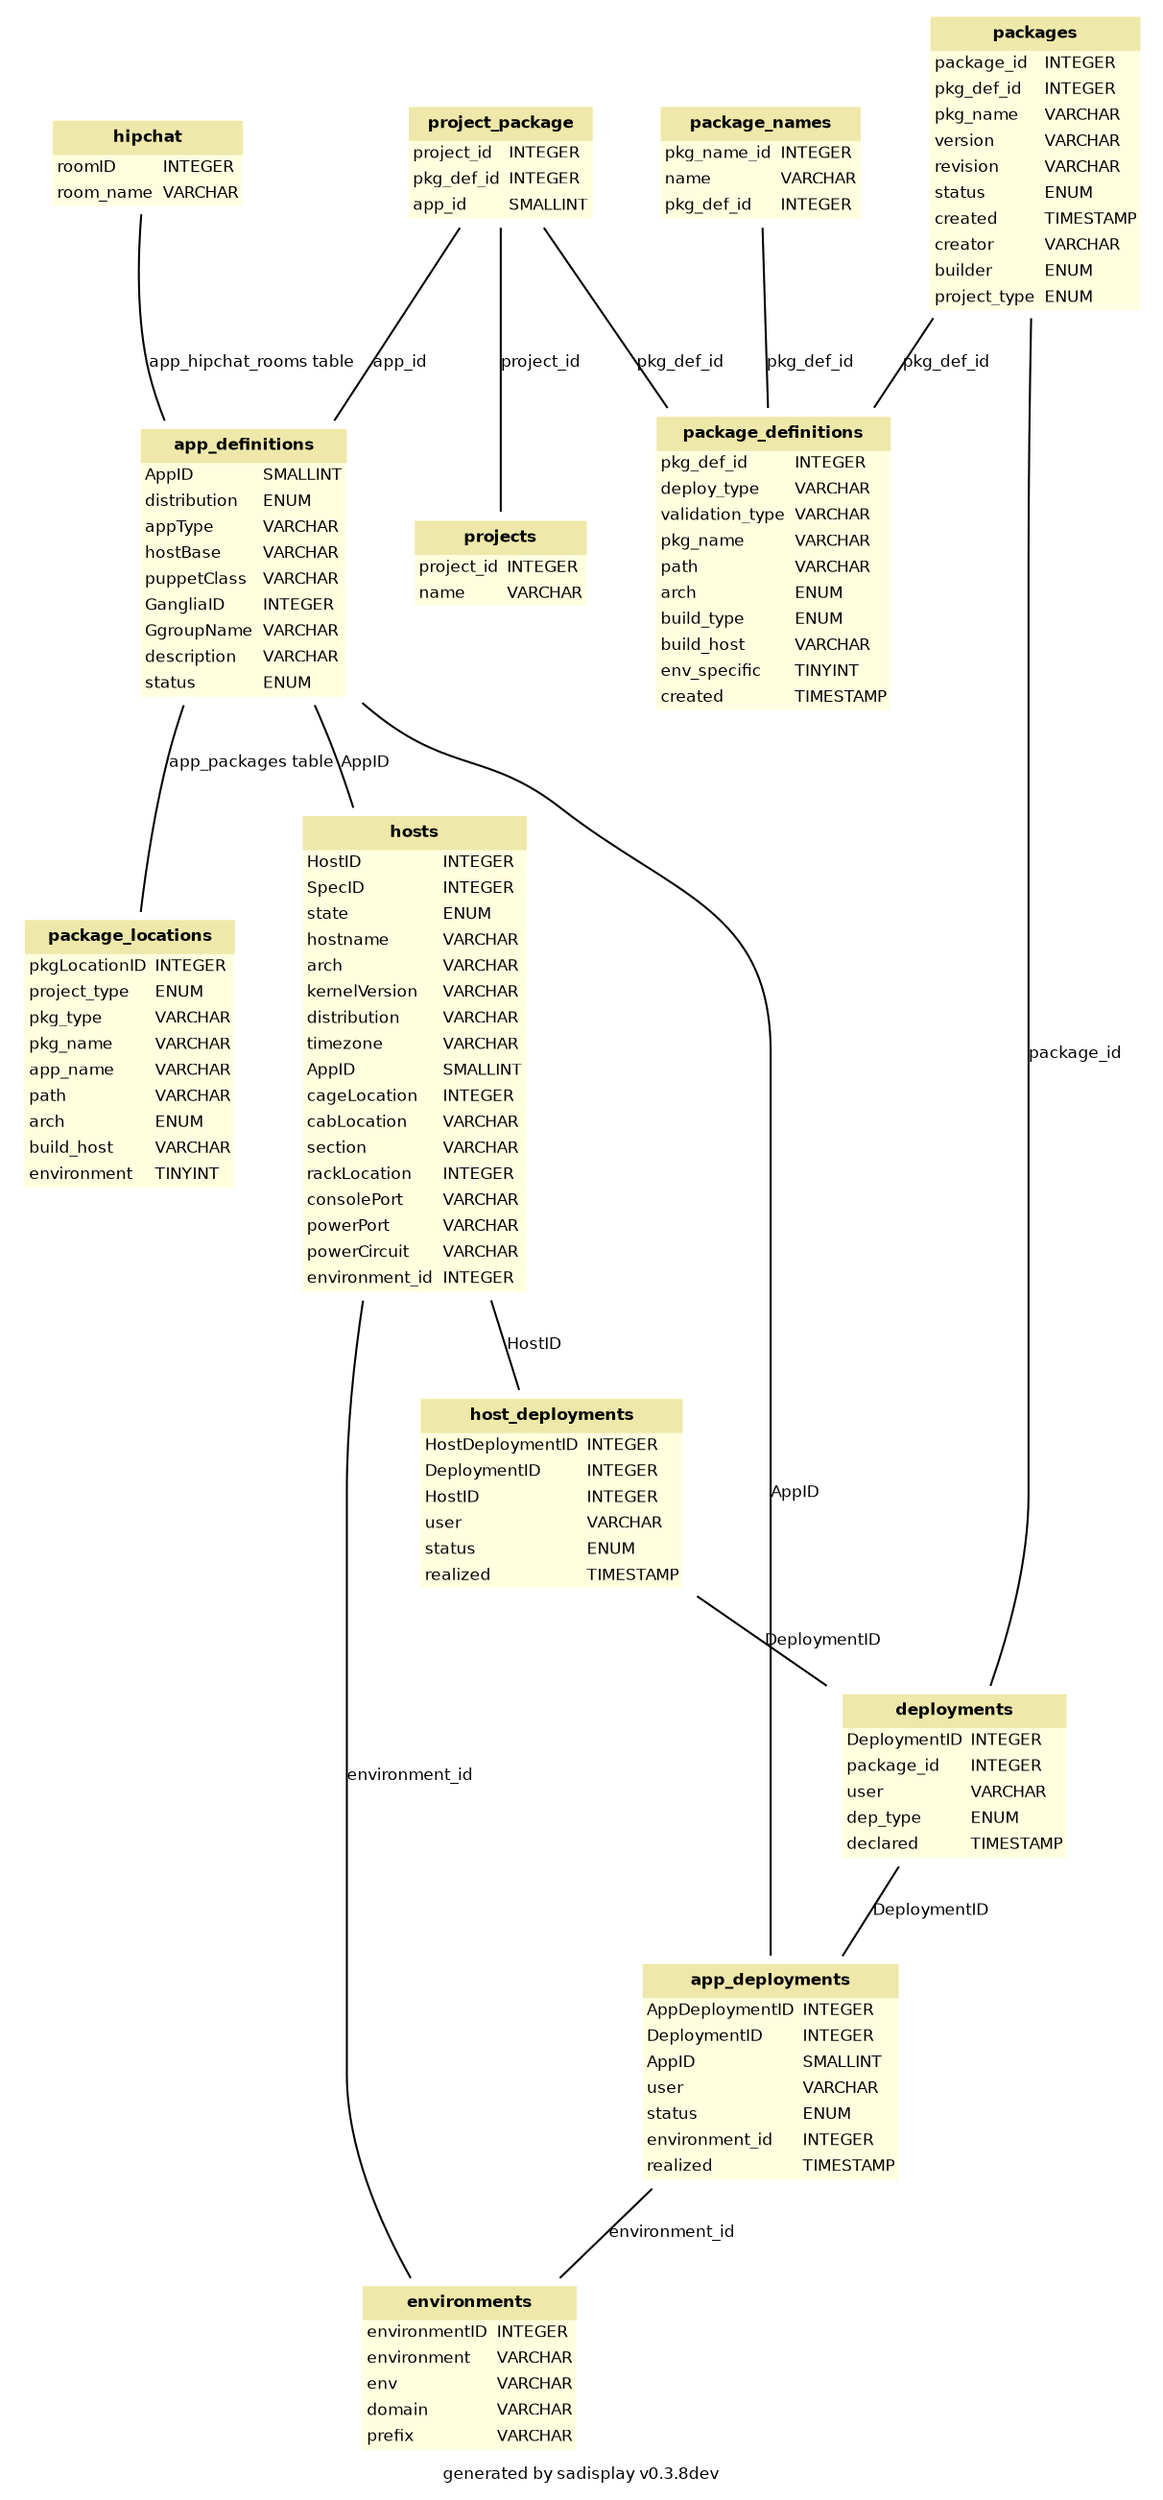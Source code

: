 
digraph G {
    label = "generated by sadisplay v0.3.8dev";
    fontname = "Bitstream Vera Sans"
    fontsize = 8
    pack = true

    node [
        fontname = "Bitstream Vera Sans"
        fontsize = 8
        shape = "plaintext"
    ]

    edge [
        fontname = "Bitstream Vera Sans"
        fontsize = 8
    ]

    environments [label=<
        <TABLE BGCOLOR="lightyellow" BORDER="0"
            CELLBORDER="0" CELLSPACING="0">
                <TR><TD COLSPAN="2" CELLPADDING="4"
                        ALIGN="CENTER" BGCOLOR="palegoldenrod"
                ><FONT FACE="Helvetica-Bold" COLOR="black"
                >environments</FONT></TD></TR><TR><TD ALIGN="LEFT" BORDER="0"
        ><FONT FACE="Bitstream Vera Sans">environmentID</FONT
        ></TD><TD ALIGN="LEFT"
        ><FONT FACE="Bitstream Vera Sans">INTEGER</FONT
        ></TD></TR> <TR><TD ALIGN="LEFT" BORDER="0"
        ><FONT FACE="Bitstream Vera Sans">environment</FONT
        ></TD><TD ALIGN="LEFT"
        ><FONT FACE="Bitstream Vera Sans">VARCHAR</FONT
        ></TD></TR> <TR><TD ALIGN="LEFT" BORDER="0"
        ><FONT FACE="Bitstream Vera Sans">env</FONT
        ></TD><TD ALIGN="LEFT"
        ><FONT FACE="Bitstream Vera Sans">VARCHAR</FONT
        ></TD></TR> <TR><TD ALIGN="LEFT" BORDER="0"
        ><FONT FACE="Bitstream Vera Sans">domain</FONT
        ></TD><TD ALIGN="LEFT"
        ><FONT FACE="Bitstream Vera Sans">VARCHAR</FONT
        ></TD></TR> <TR><TD ALIGN="LEFT" BORDER="0"
        ><FONT FACE="Bitstream Vera Sans">prefix</FONT
        ></TD><TD ALIGN="LEFT"
        ><FONT FACE="Bitstream Vera Sans">VARCHAR</FONT
        ></TD></TR>
        </TABLE>
    >]

    hipchat [label=<
        <TABLE BGCOLOR="lightyellow" BORDER="0"
            CELLBORDER="0" CELLSPACING="0">
                <TR><TD COLSPAN="2" CELLPADDING="4"
                        ALIGN="CENTER" BGCOLOR="palegoldenrod"
                ><FONT FACE="Helvetica-Bold" COLOR="black"
                >hipchat</FONT></TD></TR><TR><TD ALIGN="LEFT" BORDER="0"
        ><FONT FACE="Bitstream Vera Sans">roomID</FONT
        ></TD><TD ALIGN="LEFT"
        ><FONT FACE="Bitstream Vera Sans">INTEGER</FONT
        ></TD></TR> <TR><TD ALIGN="LEFT" BORDER="0"
        ><FONT FACE="Bitstream Vera Sans">room_name</FONT
        ></TD><TD ALIGN="LEFT"
        ><FONT FACE="Bitstream Vera Sans">VARCHAR</FONT
        ></TD></TR>
        </TABLE>
    >]

    app_deployments [label=<
        <TABLE BGCOLOR="lightyellow" BORDER="0"
            CELLBORDER="0" CELLSPACING="0">
                <TR><TD COLSPAN="2" CELLPADDING="4"
                        ALIGN="CENTER" BGCOLOR="palegoldenrod"
                ><FONT FACE="Helvetica-Bold" COLOR="black"
                >app_deployments</FONT></TD></TR><TR><TD ALIGN="LEFT" BORDER="0"
        ><FONT FACE="Bitstream Vera Sans">AppDeploymentID</FONT
        ></TD><TD ALIGN="LEFT"
        ><FONT FACE="Bitstream Vera Sans">INTEGER</FONT
        ></TD></TR> <TR><TD ALIGN="LEFT" BORDER="0"
        ><FONT FACE="Bitstream Vera Sans">DeploymentID</FONT
        ></TD><TD ALIGN="LEFT"
        ><FONT FACE="Bitstream Vera Sans">INTEGER</FONT
        ></TD></TR> <TR><TD ALIGN="LEFT" BORDER="0"
        ><FONT FACE="Bitstream Vera Sans">AppID</FONT
        ></TD><TD ALIGN="LEFT"
        ><FONT FACE="Bitstream Vera Sans">SMALLINT</FONT
        ></TD></TR> <TR><TD ALIGN="LEFT" BORDER="0"
        ><FONT FACE="Bitstream Vera Sans">user</FONT
        ></TD><TD ALIGN="LEFT"
        ><FONT FACE="Bitstream Vera Sans">VARCHAR</FONT
        ></TD></TR> <TR><TD ALIGN="LEFT" BORDER="0"
        ><FONT FACE="Bitstream Vera Sans">status</FONT
        ></TD><TD ALIGN="LEFT"
        ><FONT FACE="Bitstream Vera Sans">ENUM</FONT
        ></TD></TR> <TR><TD ALIGN="LEFT" BORDER="0"
        ><FONT FACE="Bitstream Vera Sans">environment_id</FONT
        ></TD><TD ALIGN="LEFT"
        ><FONT FACE="Bitstream Vera Sans">INTEGER</FONT
        ></TD></TR> <TR><TD ALIGN="LEFT" BORDER="0"
        ><FONT FACE="Bitstream Vera Sans">realized</FONT
        ></TD><TD ALIGN="LEFT"
        ><FONT FACE="Bitstream Vera Sans">TIMESTAMP</FONT
        ></TD></TR>
        </TABLE>
    >]

    packages [label=<
        <TABLE BGCOLOR="lightyellow" BORDER="0"
            CELLBORDER="0" CELLSPACING="0">
                <TR><TD COLSPAN="2" CELLPADDING="4"
                        ALIGN="CENTER" BGCOLOR="palegoldenrod"
                ><FONT FACE="Helvetica-Bold" COLOR="black"
                >packages</FONT></TD></TR><TR><TD ALIGN="LEFT" BORDER="0"
        ><FONT FACE="Bitstream Vera Sans">package_id</FONT
        ></TD><TD ALIGN="LEFT"
        ><FONT FACE="Bitstream Vera Sans">INTEGER</FONT
        ></TD></TR> <TR><TD ALIGN="LEFT" BORDER="0"
        ><FONT FACE="Bitstream Vera Sans">pkg_def_id</FONT
        ></TD><TD ALIGN="LEFT"
        ><FONT FACE="Bitstream Vera Sans">INTEGER</FONT
        ></TD></TR> <TR><TD ALIGN="LEFT" BORDER="0"
        ><FONT FACE="Bitstream Vera Sans">pkg_name</FONT
        ></TD><TD ALIGN="LEFT"
        ><FONT FACE="Bitstream Vera Sans">VARCHAR</FONT
        ></TD></TR> <TR><TD ALIGN="LEFT" BORDER="0"
        ><FONT FACE="Bitstream Vera Sans">version</FONT
        ></TD><TD ALIGN="LEFT"
        ><FONT FACE="Bitstream Vera Sans">VARCHAR</FONT
        ></TD></TR> <TR><TD ALIGN="LEFT" BORDER="0"
        ><FONT FACE="Bitstream Vera Sans">revision</FONT
        ></TD><TD ALIGN="LEFT"
        ><FONT FACE="Bitstream Vera Sans">VARCHAR</FONT
        ></TD></TR> <TR><TD ALIGN="LEFT" BORDER="0"
        ><FONT FACE="Bitstream Vera Sans">status</FONT
        ></TD><TD ALIGN="LEFT"
        ><FONT FACE="Bitstream Vera Sans">ENUM</FONT
        ></TD></TR> <TR><TD ALIGN="LEFT" BORDER="0"
        ><FONT FACE="Bitstream Vera Sans">created</FONT
        ></TD><TD ALIGN="LEFT"
        ><FONT FACE="Bitstream Vera Sans">TIMESTAMP</FONT
        ></TD></TR> <TR><TD ALIGN="LEFT" BORDER="0"
        ><FONT FACE="Bitstream Vera Sans">creator</FONT
        ></TD><TD ALIGN="LEFT"
        ><FONT FACE="Bitstream Vera Sans">VARCHAR</FONT
        ></TD></TR> <TR><TD ALIGN="LEFT" BORDER="0"
        ><FONT FACE="Bitstream Vera Sans">builder</FONT
        ></TD><TD ALIGN="LEFT"
        ><FONT FACE="Bitstream Vera Sans">ENUM</FONT
        ></TD></TR> <TR><TD ALIGN="LEFT" BORDER="0"
        ><FONT FACE="Bitstream Vera Sans">project_type</FONT
        ></TD><TD ALIGN="LEFT"
        ><FONT FACE="Bitstream Vera Sans">ENUM</FONT
        ></TD></TR>
        </TABLE>
    >]

    deployments [label=<
        <TABLE BGCOLOR="lightyellow" BORDER="0"
            CELLBORDER="0" CELLSPACING="0">
                <TR><TD COLSPAN="2" CELLPADDING="4"
                        ALIGN="CENTER" BGCOLOR="palegoldenrod"
                ><FONT FACE="Helvetica-Bold" COLOR="black"
                >deployments</FONT></TD></TR><TR><TD ALIGN="LEFT" BORDER="0"
        ><FONT FACE="Bitstream Vera Sans">DeploymentID</FONT
        ></TD><TD ALIGN="LEFT"
        ><FONT FACE="Bitstream Vera Sans">INTEGER</FONT
        ></TD></TR> <TR><TD ALIGN="LEFT" BORDER="0"
        ><FONT FACE="Bitstream Vera Sans">package_id</FONT
        ></TD><TD ALIGN="LEFT"
        ><FONT FACE="Bitstream Vera Sans">INTEGER</FONT
        ></TD></TR> <TR><TD ALIGN="LEFT" BORDER="0"
        ><FONT FACE="Bitstream Vera Sans">user</FONT
        ></TD><TD ALIGN="LEFT"
        ><FONT FACE="Bitstream Vera Sans">VARCHAR</FONT
        ></TD></TR> <TR><TD ALIGN="LEFT" BORDER="0"
        ><FONT FACE="Bitstream Vera Sans">dep_type</FONT
        ></TD><TD ALIGN="LEFT"
        ><FONT FACE="Bitstream Vera Sans">ENUM</FONT
        ></TD></TR> <TR><TD ALIGN="LEFT" BORDER="0"
        ><FONT FACE="Bitstream Vera Sans">declared</FONT
        ></TD><TD ALIGN="LEFT"
        ><FONT FACE="Bitstream Vera Sans">TIMESTAMP</FONT
        ></TD></TR>
        </TABLE>
    >]

    package_definitions [label=<
        <TABLE BGCOLOR="lightyellow" BORDER="0"
            CELLBORDER="0" CELLSPACING="0">
                <TR><TD COLSPAN="2" CELLPADDING="4"
                        ALIGN="CENTER" BGCOLOR="palegoldenrod"
                ><FONT FACE="Helvetica-Bold" COLOR="black"
                >package_definitions</FONT></TD></TR><TR><TD ALIGN="LEFT" BORDER="0"
        ><FONT FACE="Bitstream Vera Sans">pkg_def_id</FONT
        ></TD><TD ALIGN="LEFT"
        ><FONT FACE="Bitstream Vera Sans">INTEGER</FONT
        ></TD></TR> <TR><TD ALIGN="LEFT" BORDER="0"
        ><FONT FACE="Bitstream Vera Sans">deploy_type</FONT
        ></TD><TD ALIGN="LEFT"
        ><FONT FACE="Bitstream Vera Sans">VARCHAR</FONT
        ></TD></TR> <TR><TD ALIGN="LEFT" BORDER="0"
        ><FONT FACE="Bitstream Vera Sans">validation_type</FONT
        ></TD><TD ALIGN="LEFT"
        ><FONT FACE="Bitstream Vera Sans">VARCHAR</FONT
        ></TD></TR> <TR><TD ALIGN="LEFT" BORDER="0"
        ><FONT FACE="Bitstream Vera Sans">pkg_name</FONT
        ></TD><TD ALIGN="LEFT"
        ><FONT FACE="Bitstream Vera Sans">VARCHAR</FONT
        ></TD></TR> <TR><TD ALIGN="LEFT" BORDER="0"
        ><FONT FACE="Bitstream Vera Sans">path</FONT
        ></TD><TD ALIGN="LEFT"
        ><FONT FACE="Bitstream Vera Sans">VARCHAR</FONT
        ></TD></TR> <TR><TD ALIGN="LEFT" BORDER="0"
        ><FONT FACE="Bitstream Vera Sans">arch</FONT
        ></TD><TD ALIGN="LEFT"
        ><FONT FACE="Bitstream Vera Sans">ENUM</FONT
        ></TD></TR> <TR><TD ALIGN="LEFT" BORDER="0"
        ><FONT FACE="Bitstream Vera Sans">build_type</FONT
        ></TD><TD ALIGN="LEFT"
        ><FONT FACE="Bitstream Vera Sans">ENUM</FONT
        ></TD></TR> <TR><TD ALIGN="LEFT" BORDER="0"
        ><FONT FACE="Bitstream Vera Sans">build_host</FONT
        ></TD><TD ALIGN="LEFT"
        ><FONT FACE="Bitstream Vera Sans">VARCHAR</FONT
        ></TD></TR> <TR><TD ALIGN="LEFT" BORDER="0"
        ><FONT FACE="Bitstream Vera Sans">env_specific</FONT
        ></TD><TD ALIGN="LEFT"
        ><FONT FACE="Bitstream Vera Sans">TINYINT</FONT
        ></TD></TR> <TR><TD ALIGN="LEFT" BORDER="0"
        ><FONT FACE="Bitstream Vera Sans">created</FONT
        ></TD><TD ALIGN="LEFT"
        ><FONT FACE="Bitstream Vera Sans">TIMESTAMP</FONT
        ></TD></TR>
        </TABLE>
    >]

    hosts [label=<
        <TABLE BGCOLOR="lightyellow" BORDER="0"
            CELLBORDER="0" CELLSPACING="0">
                <TR><TD COLSPAN="2" CELLPADDING="4"
                        ALIGN="CENTER" BGCOLOR="palegoldenrod"
                ><FONT FACE="Helvetica-Bold" COLOR="black"
                >hosts</FONT></TD></TR><TR><TD ALIGN="LEFT" BORDER="0"
        ><FONT FACE="Bitstream Vera Sans">HostID</FONT
        ></TD><TD ALIGN="LEFT"
        ><FONT FACE="Bitstream Vera Sans">INTEGER</FONT
        ></TD></TR> <TR><TD ALIGN="LEFT" BORDER="0"
        ><FONT FACE="Bitstream Vera Sans">SpecID</FONT
        ></TD><TD ALIGN="LEFT"
        ><FONT FACE="Bitstream Vera Sans">INTEGER</FONT
        ></TD></TR> <TR><TD ALIGN="LEFT" BORDER="0"
        ><FONT FACE="Bitstream Vera Sans">state</FONT
        ></TD><TD ALIGN="LEFT"
        ><FONT FACE="Bitstream Vera Sans">ENUM</FONT
        ></TD></TR> <TR><TD ALIGN="LEFT" BORDER="0"
        ><FONT FACE="Bitstream Vera Sans">hostname</FONT
        ></TD><TD ALIGN="LEFT"
        ><FONT FACE="Bitstream Vera Sans">VARCHAR</FONT
        ></TD></TR> <TR><TD ALIGN="LEFT" BORDER="0"
        ><FONT FACE="Bitstream Vera Sans">arch</FONT
        ></TD><TD ALIGN="LEFT"
        ><FONT FACE="Bitstream Vera Sans">VARCHAR</FONT
        ></TD></TR> <TR><TD ALIGN="LEFT" BORDER="0"
        ><FONT FACE="Bitstream Vera Sans">kernelVersion</FONT
        ></TD><TD ALIGN="LEFT"
        ><FONT FACE="Bitstream Vera Sans">VARCHAR</FONT
        ></TD></TR> <TR><TD ALIGN="LEFT" BORDER="0"
        ><FONT FACE="Bitstream Vera Sans">distribution</FONT
        ></TD><TD ALIGN="LEFT"
        ><FONT FACE="Bitstream Vera Sans">VARCHAR</FONT
        ></TD></TR> <TR><TD ALIGN="LEFT" BORDER="0"
        ><FONT FACE="Bitstream Vera Sans">timezone</FONT
        ></TD><TD ALIGN="LEFT"
        ><FONT FACE="Bitstream Vera Sans">VARCHAR</FONT
        ></TD></TR> <TR><TD ALIGN="LEFT" BORDER="0"
        ><FONT FACE="Bitstream Vera Sans">AppID</FONT
        ></TD><TD ALIGN="LEFT"
        ><FONT FACE="Bitstream Vera Sans">SMALLINT</FONT
        ></TD></TR> <TR><TD ALIGN="LEFT" BORDER="0"
        ><FONT FACE="Bitstream Vera Sans">cageLocation</FONT
        ></TD><TD ALIGN="LEFT"
        ><FONT FACE="Bitstream Vera Sans">INTEGER</FONT
        ></TD></TR> <TR><TD ALIGN="LEFT" BORDER="0"
        ><FONT FACE="Bitstream Vera Sans">cabLocation</FONT
        ></TD><TD ALIGN="LEFT"
        ><FONT FACE="Bitstream Vera Sans">VARCHAR</FONT
        ></TD></TR> <TR><TD ALIGN="LEFT" BORDER="0"
        ><FONT FACE="Bitstream Vera Sans">section</FONT
        ></TD><TD ALIGN="LEFT"
        ><FONT FACE="Bitstream Vera Sans">VARCHAR</FONT
        ></TD></TR> <TR><TD ALIGN="LEFT" BORDER="0"
        ><FONT FACE="Bitstream Vera Sans">rackLocation</FONT
        ></TD><TD ALIGN="LEFT"
        ><FONT FACE="Bitstream Vera Sans">INTEGER</FONT
        ></TD></TR> <TR><TD ALIGN="LEFT" BORDER="0"
        ><FONT FACE="Bitstream Vera Sans">consolePort</FONT
        ></TD><TD ALIGN="LEFT"
        ><FONT FACE="Bitstream Vera Sans">VARCHAR</FONT
        ></TD></TR> <TR><TD ALIGN="LEFT" BORDER="0"
        ><FONT FACE="Bitstream Vera Sans">powerPort</FONT
        ></TD><TD ALIGN="LEFT"
        ><FONT FACE="Bitstream Vera Sans">VARCHAR</FONT
        ></TD></TR> <TR><TD ALIGN="LEFT" BORDER="0"
        ><FONT FACE="Bitstream Vera Sans">powerCircuit</FONT
        ></TD><TD ALIGN="LEFT"
        ><FONT FACE="Bitstream Vera Sans">VARCHAR</FONT
        ></TD></TR> <TR><TD ALIGN="LEFT" BORDER="0"
        ><FONT FACE="Bitstream Vera Sans">environment_id</FONT
        ></TD><TD ALIGN="LEFT"
        ><FONT FACE="Bitstream Vera Sans">INTEGER</FONT
        ></TD></TR>
        </TABLE>
    >]

    package_locations [label=<
        <TABLE BGCOLOR="lightyellow" BORDER="0"
            CELLBORDER="0" CELLSPACING="0">
                <TR><TD COLSPAN="2" CELLPADDING="4"
                        ALIGN="CENTER" BGCOLOR="palegoldenrod"
                ><FONT FACE="Helvetica-Bold" COLOR="black"
                >package_locations</FONT></TD></TR><TR><TD ALIGN="LEFT" BORDER="0"
        ><FONT FACE="Bitstream Vera Sans">pkgLocationID</FONT
        ></TD><TD ALIGN="LEFT"
        ><FONT FACE="Bitstream Vera Sans">INTEGER</FONT
        ></TD></TR> <TR><TD ALIGN="LEFT" BORDER="0"
        ><FONT FACE="Bitstream Vera Sans">project_type</FONT
        ></TD><TD ALIGN="LEFT"
        ><FONT FACE="Bitstream Vera Sans">ENUM</FONT
        ></TD></TR> <TR><TD ALIGN="LEFT" BORDER="0"
        ><FONT FACE="Bitstream Vera Sans">pkg_type</FONT
        ></TD><TD ALIGN="LEFT"
        ><FONT FACE="Bitstream Vera Sans">VARCHAR</FONT
        ></TD></TR> <TR><TD ALIGN="LEFT" BORDER="0"
        ><FONT FACE="Bitstream Vera Sans">pkg_name</FONT
        ></TD><TD ALIGN="LEFT"
        ><FONT FACE="Bitstream Vera Sans">VARCHAR</FONT
        ></TD></TR> <TR><TD ALIGN="LEFT" BORDER="0"
        ><FONT FACE="Bitstream Vera Sans">app_name</FONT
        ></TD><TD ALIGN="LEFT"
        ><FONT FACE="Bitstream Vera Sans">VARCHAR</FONT
        ></TD></TR> <TR><TD ALIGN="LEFT" BORDER="0"
        ><FONT FACE="Bitstream Vera Sans">path</FONT
        ></TD><TD ALIGN="LEFT"
        ><FONT FACE="Bitstream Vera Sans">VARCHAR</FONT
        ></TD></TR> <TR><TD ALIGN="LEFT" BORDER="0"
        ><FONT FACE="Bitstream Vera Sans">arch</FONT
        ></TD><TD ALIGN="LEFT"
        ><FONT FACE="Bitstream Vera Sans">ENUM</FONT
        ></TD></TR> <TR><TD ALIGN="LEFT" BORDER="0"
        ><FONT FACE="Bitstream Vera Sans">build_host</FONT
        ></TD><TD ALIGN="LEFT"
        ><FONT FACE="Bitstream Vera Sans">VARCHAR</FONT
        ></TD></TR> <TR><TD ALIGN="LEFT" BORDER="0"
        ><FONT FACE="Bitstream Vera Sans">environment</FONT
        ></TD><TD ALIGN="LEFT"
        ><FONT FACE="Bitstream Vera Sans">TINYINT</FONT
        ></TD></TR>
        </TABLE>
    >]

    projects [label=<
        <TABLE BGCOLOR="lightyellow" BORDER="0"
            CELLBORDER="0" CELLSPACING="0">
                <TR><TD COLSPAN="2" CELLPADDING="4"
                        ALIGN="CENTER" BGCOLOR="palegoldenrod"
                ><FONT FACE="Helvetica-Bold" COLOR="black"
                >projects</FONT></TD></TR><TR><TD ALIGN="LEFT" BORDER="0"
        ><FONT FACE="Bitstream Vera Sans">project_id</FONT
        ></TD><TD ALIGN="LEFT"
        ><FONT FACE="Bitstream Vera Sans">INTEGER</FONT
        ></TD></TR> <TR><TD ALIGN="LEFT" BORDER="0"
        ><FONT FACE="Bitstream Vera Sans">name</FONT
        ></TD><TD ALIGN="LEFT"
        ><FONT FACE="Bitstream Vera Sans">VARCHAR</FONT
        ></TD></TR>
        </TABLE>
    >]

    package_names [label=<
        <TABLE BGCOLOR="lightyellow" BORDER="0"
            CELLBORDER="0" CELLSPACING="0">
                <TR><TD COLSPAN="2" CELLPADDING="4"
                        ALIGN="CENTER" BGCOLOR="palegoldenrod"
                ><FONT FACE="Helvetica-Bold" COLOR="black"
                >package_names</FONT></TD></TR><TR><TD ALIGN="LEFT" BORDER="0"
        ><FONT FACE="Bitstream Vera Sans">pkg_name_id</FONT
        ></TD><TD ALIGN="LEFT"
        ><FONT FACE="Bitstream Vera Sans">INTEGER</FONT
        ></TD></TR> <TR><TD ALIGN="LEFT" BORDER="0"
        ><FONT FACE="Bitstream Vera Sans">name</FONT
        ></TD><TD ALIGN="LEFT"
        ><FONT FACE="Bitstream Vera Sans">VARCHAR</FONT
        ></TD></TR> <TR><TD ALIGN="LEFT" BORDER="0"
        ><FONT FACE="Bitstream Vera Sans">pkg_def_id</FONT
        ></TD><TD ALIGN="LEFT"
        ><FONT FACE="Bitstream Vera Sans">INTEGER</FONT
        ></TD></TR>
        </TABLE>
    >]

    project_package [label=<
        <TABLE BGCOLOR="lightyellow" BORDER="0"
            CELLBORDER="0" CELLSPACING="0">
                <TR><TD COLSPAN="2" CELLPADDING="4"
                        ALIGN="CENTER" BGCOLOR="palegoldenrod"
                ><FONT FACE="Helvetica-Bold" COLOR="black"
                >project_package</FONT></TD></TR><TR><TD ALIGN="LEFT" BORDER="0"
        ><FONT FACE="Bitstream Vera Sans">project_id</FONT
        ></TD><TD ALIGN="LEFT"
        ><FONT FACE="Bitstream Vera Sans">INTEGER</FONT
        ></TD></TR> <TR><TD ALIGN="LEFT" BORDER="0"
        ><FONT FACE="Bitstream Vera Sans">pkg_def_id</FONT
        ></TD><TD ALIGN="LEFT"
        ><FONT FACE="Bitstream Vera Sans">INTEGER</FONT
        ></TD></TR> <TR><TD ALIGN="LEFT" BORDER="0"
        ><FONT FACE="Bitstream Vera Sans">app_id</FONT
        ></TD><TD ALIGN="LEFT"
        ><FONT FACE="Bitstream Vera Sans">SMALLINT</FONT
        ></TD></TR>
        </TABLE>
    >]

    host_deployments [label=<
        <TABLE BGCOLOR="lightyellow" BORDER="0"
            CELLBORDER="0" CELLSPACING="0">
                <TR><TD COLSPAN="2" CELLPADDING="4"
                        ALIGN="CENTER" BGCOLOR="palegoldenrod"
                ><FONT FACE="Helvetica-Bold" COLOR="black"
                >host_deployments</FONT></TD></TR><TR><TD ALIGN="LEFT" BORDER="0"
        ><FONT FACE="Bitstream Vera Sans">HostDeploymentID</FONT
        ></TD><TD ALIGN="LEFT"
        ><FONT FACE="Bitstream Vera Sans">INTEGER</FONT
        ></TD></TR> <TR><TD ALIGN="LEFT" BORDER="0"
        ><FONT FACE="Bitstream Vera Sans">DeploymentID</FONT
        ></TD><TD ALIGN="LEFT"
        ><FONT FACE="Bitstream Vera Sans">INTEGER</FONT
        ></TD></TR> <TR><TD ALIGN="LEFT" BORDER="0"
        ><FONT FACE="Bitstream Vera Sans">HostID</FONT
        ></TD><TD ALIGN="LEFT"
        ><FONT FACE="Bitstream Vera Sans">INTEGER</FONT
        ></TD></TR> <TR><TD ALIGN="LEFT" BORDER="0"
        ><FONT FACE="Bitstream Vera Sans">user</FONT
        ></TD><TD ALIGN="LEFT"
        ><FONT FACE="Bitstream Vera Sans">VARCHAR</FONT
        ></TD></TR> <TR><TD ALIGN="LEFT" BORDER="0"
        ><FONT FACE="Bitstream Vera Sans">status</FONT
        ></TD><TD ALIGN="LEFT"
        ><FONT FACE="Bitstream Vera Sans">ENUM</FONT
        ></TD></TR> <TR><TD ALIGN="LEFT" BORDER="0"
        ><FONT FACE="Bitstream Vera Sans">realized</FONT
        ></TD><TD ALIGN="LEFT"
        ><FONT FACE="Bitstream Vera Sans">TIMESTAMP</FONT
        ></TD></TR>
        </TABLE>
    >]

    app_definitions [label=<
        <TABLE BGCOLOR="lightyellow" BORDER="0"
            CELLBORDER="0" CELLSPACING="0">
                <TR><TD COLSPAN="2" CELLPADDING="4"
                        ALIGN="CENTER" BGCOLOR="palegoldenrod"
                ><FONT FACE="Helvetica-Bold" COLOR="black"
                >app_definitions</FONT></TD></TR><TR><TD ALIGN="LEFT" BORDER="0"
        ><FONT FACE="Bitstream Vera Sans">AppID</FONT
        ></TD><TD ALIGN="LEFT"
        ><FONT FACE="Bitstream Vera Sans">SMALLINT</FONT
        ></TD></TR> <TR><TD ALIGN="LEFT" BORDER="0"
        ><FONT FACE="Bitstream Vera Sans">distribution</FONT
        ></TD><TD ALIGN="LEFT"
        ><FONT FACE="Bitstream Vera Sans">ENUM</FONT
        ></TD></TR> <TR><TD ALIGN="LEFT" BORDER="0"
        ><FONT FACE="Bitstream Vera Sans">appType</FONT
        ></TD><TD ALIGN="LEFT"
        ><FONT FACE="Bitstream Vera Sans">VARCHAR</FONT
        ></TD></TR> <TR><TD ALIGN="LEFT" BORDER="0"
        ><FONT FACE="Bitstream Vera Sans">hostBase</FONT
        ></TD><TD ALIGN="LEFT"
        ><FONT FACE="Bitstream Vera Sans">VARCHAR</FONT
        ></TD></TR> <TR><TD ALIGN="LEFT" BORDER="0"
        ><FONT FACE="Bitstream Vera Sans">puppetClass</FONT
        ></TD><TD ALIGN="LEFT"
        ><FONT FACE="Bitstream Vera Sans">VARCHAR</FONT
        ></TD></TR> <TR><TD ALIGN="LEFT" BORDER="0"
        ><FONT FACE="Bitstream Vera Sans">GangliaID</FONT
        ></TD><TD ALIGN="LEFT"
        ><FONT FACE="Bitstream Vera Sans">INTEGER</FONT
        ></TD></TR> <TR><TD ALIGN="LEFT" BORDER="0"
        ><FONT FACE="Bitstream Vera Sans">GgroupName</FONT
        ></TD><TD ALIGN="LEFT"
        ><FONT FACE="Bitstream Vera Sans">VARCHAR</FONT
        ></TD></TR> <TR><TD ALIGN="LEFT" BORDER="0"
        ><FONT FACE="Bitstream Vera Sans">description</FONT
        ></TD><TD ALIGN="LEFT"
        ><FONT FACE="Bitstream Vera Sans">VARCHAR</FONT
        ></TD></TR> <TR><TD ALIGN="LEFT" BORDER="0"
        ><FONT FACE="Bitstream Vera Sans">status</FONT
        ></TD><TD ALIGN="LEFT"
        ><FONT FACE="Bitstream Vera Sans">ENUM</FONT
        ></TD></TR>
        </TABLE>
    >]

	edge [
		arrowhead = none
		arrowtail = none
	]

	"project_package" -> "projects" [label = "project_id"]
	"project_package" -> "package_definitions" [label = "pkg_def_id"]
	"project_package" -> "app_definitions" [label = "app_id"]
    "deployments" -> "app_deployments" [label = "DeploymentID"]
    "app_definitions" -> "app_deployments" [label = "AppID"]
    "app_deployments" -> "environments" [label = "environment_id"]
    "packages" -> "package_definitions" [label = "pkg_def_id"]
    "packages" -> "deployments" [label = "package_id"]
    "app_definitions" -> "hosts" [label = "AppID"]
    "hosts" -> "environments" [label = "environment_id"]
    "hipchat" -> "app_definitions" [label = "app_hipchat_rooms table"]
    "app_definitions" -> "package_locations" [label = "app_packages table"]
    "package_names" -> "package_definitions" [label = "pkg_def_id"]
	"host_deployments" -> "deployments" [label = "DeploymentID"]
	"hosts" -> "host_deployments" [label = "HostID"]
}
